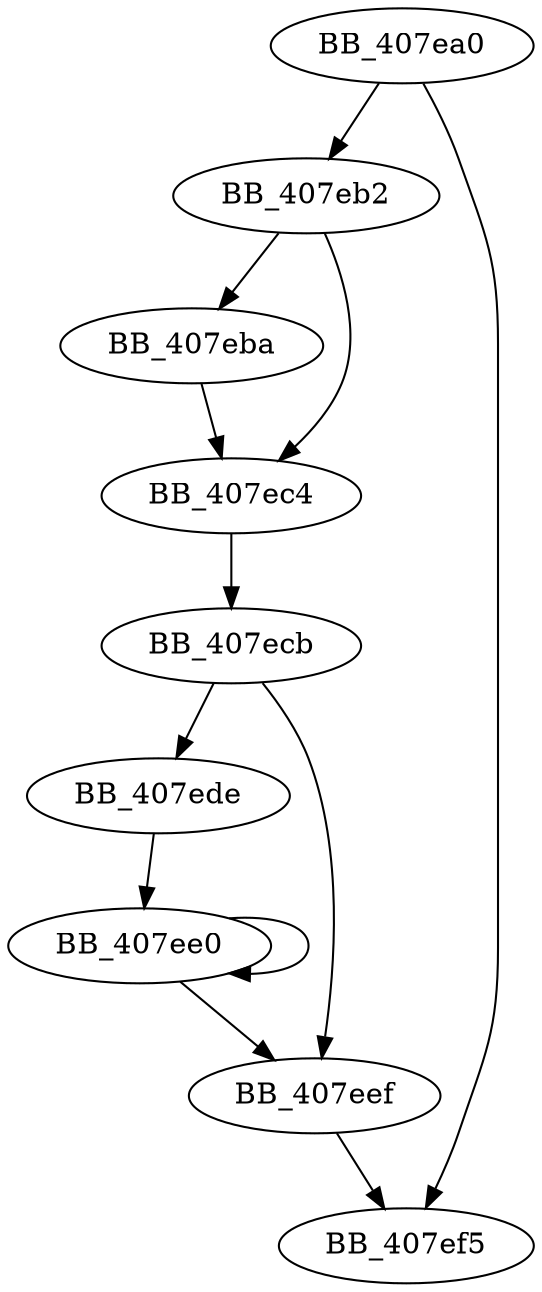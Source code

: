 DiGraph sub_407EA0{
BB_407ea0->BB_407eb2
BB_407ea0->BB_407ef5
BB_407eb2->BB_407eba
BB_407eb2->BB_407ec4
BB_407eba->BB_407ec4
BB_407ec4->BB_407ecb
BB_407ecb->BB_407ede
BB_407ecb->BB_407eef
BB_407ede->BB_407ee0
BB_407ee0->BB_407ee0
BB_407ee0->BB_407eef
BB_407eef->BB_407ef5
}
